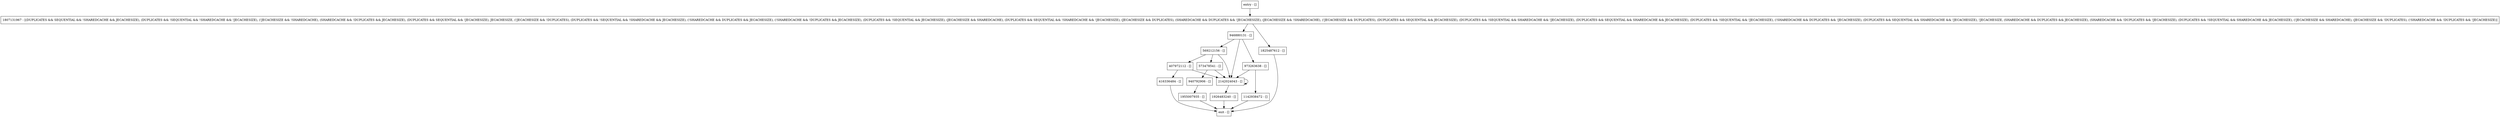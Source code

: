 digraph processOldBINDelta {
node [shape=record];
1807131967 [label="1807131967 - [(DUPLICATES && SEQUENTIAL && !SHAREDCACHE && JECACHESIZE), (DUPLICATES && !SEQUENTIAL && !SHAREDCACHE && !JECACHESIZE), (!JECACHESIZE && !SHAREDCACHE), (SHAREDCACHE && !DUPLICATES && JECACHESIZE), (DUPLICATES && SEQUENTIAL && !JECACHESIZE), JECACHESIZE, (!JECACHESIZE && !DUPLICATES), (DUPLICATES && !SEQUENTIAL && !SHAREDCACHE && JECACHESIZE), (!SHAREDCACHE && DUPLICATES && JECACHESIZE), (!SHAREDCACHE && !DUPLICATES && JECACHESIZE), (DUPLICATES && !SEQUENTIAL && JECACHESIZE), (JECACHESIZE && SHAREDCACHE), (DUPLICATES && SEQUENTIAL && !SHAREDCACHE && !JECACHESIZE), (JECACHESIZE && DUPLICATES), (SHAREDCACHE && DUPLICATES && !JECACHESIZE), (JECACHESIZE && !SHAREDCACHE), (!JECACHESIZE && DUPLICATES), (DUPLICATES && SEQUENTIAL && JECACHESIZE), (DUPLICATES && !SEQUENTIAL && SHAREDCACHE && !JECACHESIZE), (DUPLICATES && SEQUENTIAL && SHAREDCACHE && JECACHESIZE), (DUPLICATES && !SEQUENTIAL && !JECACHESIZE), (!SHAREDCACHE && DUPLICATES && !JECACHESIZE), (DUPLICATES && SEQUENTIAL && SHAREDCACHE && !JECACHESIZE), !JECACHESIZE, (SHAREDCACHE && DUPLICATES && JECACHESIZE), (SHAREDCACHE && !DUPLICATES && !JECACHESIZE), (DUPLICATES && !SEQUENTIAL && SHAREDCACHE && JECACHESIZE), (!JECACHESIZE && SHAREDCACHE), (JECACHESIZE && !DUPLICATES), (!SHAREDCACHE && !DUPLICATES && !JECACHESIZE)]"];
407972112 [label="407972112 - []"];
1142938472 [label="1142938472 - []"];
573478541 [label="573478541 - []"];
416336484 [label="416336484 - []"];
entry [label="entry - []"];
exit [label="exit - []"];
1926483240 [label="1926483240 - []"];
1955007935 [label="1955007935 - []"];
1825487612 [label="1825487612 - []"];
2142024043 [label="2142024043 - []"];
569212156 [label="569212156 - []"];
940792906 [label="940792906 - []"];
946880131 [label="946880131 - []"];
973263638 [label="973263638 - []"];
entry;
exit;
1807131967 -> 1825487612;
1807131967 -> 946880131;
407972112 -> 416336484;
407972112 -> 2142024043;
1142938472 -> exit;
573478541 -> 2142024043;
573478541 -> 940792906;
416336484 -> exit;
entry -> 1807131967;
1926483240 -> exit;
1955007935 -> exit;
1825487612 -> exit;
2142024043 -> 1926483240;
2142024043 -> 2142024043;
569212156 -> 407972112;
569212156 -> 573478541;
569212156 -> 2142024043;
940792906 -> 1955007935;
946880131 -> 2142024043;
946880131 -> 569212156;
946880131 -> 973263638;
973263638 -> 1142938472;
973263638 -> 2142024043;
}
